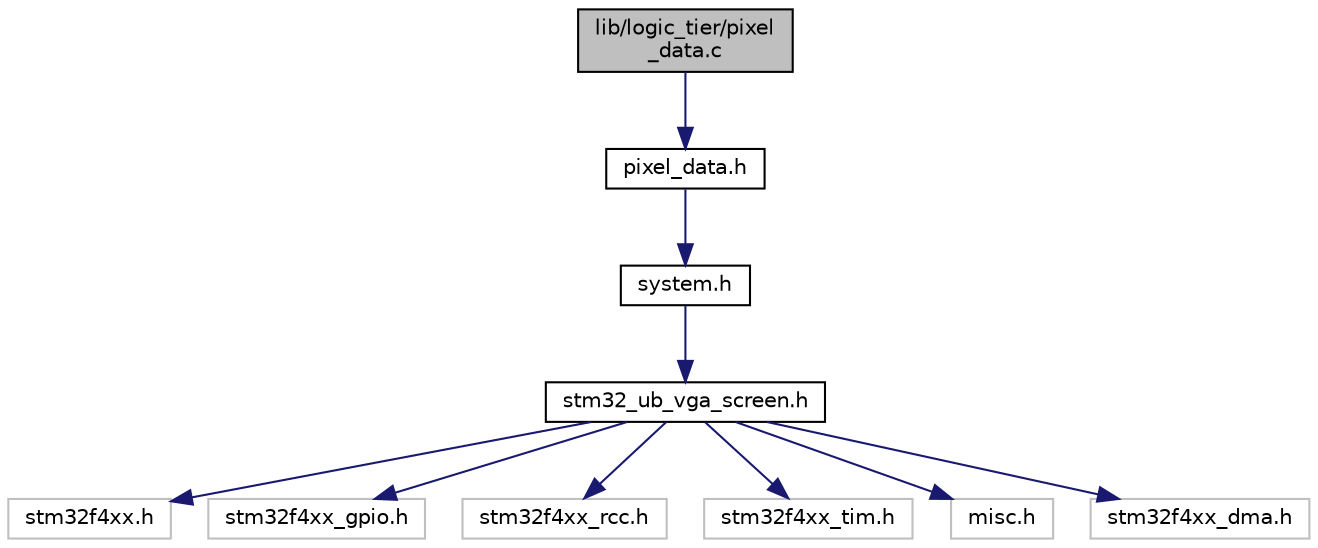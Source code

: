 digraph "lib/logic_tier/pixel_data.c"
{
  edge [fontname="Helvetica",fontsize="10",labelfontname="Helvetica",labelfontsize="10"];
  node [fontname="Helvetica",fontsize="10",shape=record];
  Node1 [label="lib/logic_tier/pixel\l_data.c",height=0.2,width=0.4,color="black", fillcolor="grey75", style="filled", fontcolor="black"];
  Node1 -> Node2 [color="midnightblue",fontsize="10",style="solid"];
  Node2 [label="pixel_data.h",height=0.2,width=0.4,color="black", fillcolor="white", style="filled",URL="$pixel__data_8h.html",tooltip="Functions for manipulating the VGA_RAM. "];
  Node2 -> Node3 [color="midnightblue",fontsize="10",style="solid"];
  Node3 [label="system.h",height=0.2,width=0.4,color="black", fillcolor="white", style="filled",URL="$system_8h.html",tooltip="Defines and enumerations for the VGA-lib. "];
  Node3 -> Node4 [color="midnightblue",fontsize="10",style="solid"];
  Node4 [label="stm32_ub_vga_screen.h",height=0.2,width=0.4,color="black", fillcolor="white", style="filled",URL="$stm32__ub__vga__screen_8h_source.html"];
  Node4 -> Node5 [color="midnightblue",fontsize="10",style="solid"];
  Node5 [label="stm32f4xx.h",height=0.2,width=0.4,color="grey75", fillcolor="white", style="filled"];
  Node4 -> Node6 [color="midnightblue",fontsize="10",style="solid"];
  Node6 [label="stm32f4xx_gpio.h",height=0.2,width=0.4,color="grey75", fillcolor="white", style="filled"];
  Node4 -> Node7 [color="midnightblue",fontsize="10",style="solid"];
  Node7 [label="stm32f4xx_rcc.h",height=0.2,width=0.4,color="grey75", fillcolor="white", style="filled"];
  Node4 -> Node8 [color="midnightblue",fontsize="10",style="solid"];
  Node8 [label="stm32f4xx_tim.h",height=0.2,width=0.4,color="grey75", fillcolor="white", style="filled"];
  Node4 -> Node9 [color="midnightblue",fontsize="10",style="solid"];
  Node9 [label="misc.h",height=0.2,width=0.4,color="grey75", fillcolor="white", style="filled"];
  Node4 -> Node10 [color="midnightblue",fontsize="10",style="solid"];
  Node10 [label="stm32f4xx_dma.h",height=0.2,width=0.4,color="grey75", fillcolor="white", style="filled"];
}
